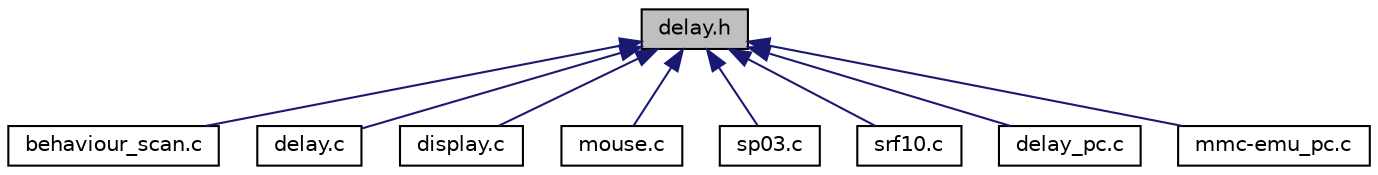 digraph G
{
  edge [fontname="Helvetica",fontsize="10",labelfontname="Helvetica",labelfontsize="10"];
  node [fontname="Helvetica",fontsize="10",shape=record];
  Node1 [label="delay.h",height=0.2,width=0.4,color="black", fillcolor="grey75", style="filled" fontcolor="black"];
  Node1 -> Node2 [dir="back",color="midnightblue",fontsize="10",style="solid",fontname="Helvetica"];
  Node2 [label="behaviour_scan.c",height=0.2,width=0.4,color="black", fillcolor="white", style="filled",URL="$behaviour__scan_8c.html",tooltip="Scannt die Umgebung und traegt sie in die Karte ein."];
  Node1 -> Node3 [dir="back",color="midnightblue",fontsize="10",style="solid",fontname="Helvetica"];
  Node3 [label="delay.c",height=0.2,width=0.4,color="black", fillcolor="white", style="filled",URL="$delay_8c.html",tooltip="Hilfsroutinen fuer Wartezeiten."];
  Node1 -> Node4 [dir="back",color="midnightblue",fontsize="10",style="solid",fontname="Helvetica"];
  Node4 [label="display.c",height=0.2,width=0.4,color="black", fillcolor="white", style="filled",URL="$display_8c.html",tooltip="Routinen zur Displaysteuerung."];
  Node1 -> Node5 [dir="back",color="midnightblue",fontsize="10",style="solid",fontname="Helvetica"];
  Node5 [label="mouse.c",height=0.2,width=0.4,color="black", fillcolor="white", style="filled",URL="$mouse_8c.html",tooltip="Routinen fuer die Ansteuerung eines opt. Maussensors."];
  Node1 -> Node6 [dir="back",color="midnightblue",fontsize="10",style="solid",fontname="Helvetica"];
  Node6 [label="sp03.c",height=0.2,width=0.4,color="black", fillcolor="white", style="filled",URL="$sp03_8c.html",tooltip="Ansteuerung des Sprachmoduls SP03 Text to Speech mit TWI aka I2C."];
  Node1 -> Node7 [dir="back",color="midnightblue",fontsize="10",style="solid",fontname="Helvetica"];
  Node7 [label="srf10.c",height=0.2,width=0.4,color="black", fillcolor="white", style="filled",URL="$srf10_8c.html",tooltip="Ansteuerung des Ultraschall Entfernungssensors SRF10."];
  Node1 -> Node8 [dir="back",color="midnightblue",fontsize="10",style="solid",fontname="Helvetica"];
  Node8 [label="delay_pc.c",height=0.2,width=0.4,color="black", fillcolor="white", style="filled",URL="$delay__pc_8c.html",tooltip="Hilfsroutinen."];
  Node1 -> Node9 [dir="back",color="midnightblue",fontsize="10",style="solid",fontname="Helvetica"];
  Node9 [label="mmc-emu_pc.c",height=0.2,width=0.4,color="black", fillcolor="white", style="filled",URL="$mmc-emu__pc_8c.html",tooltip="MMC / SD-Card Emulation fuer PC."];
}
